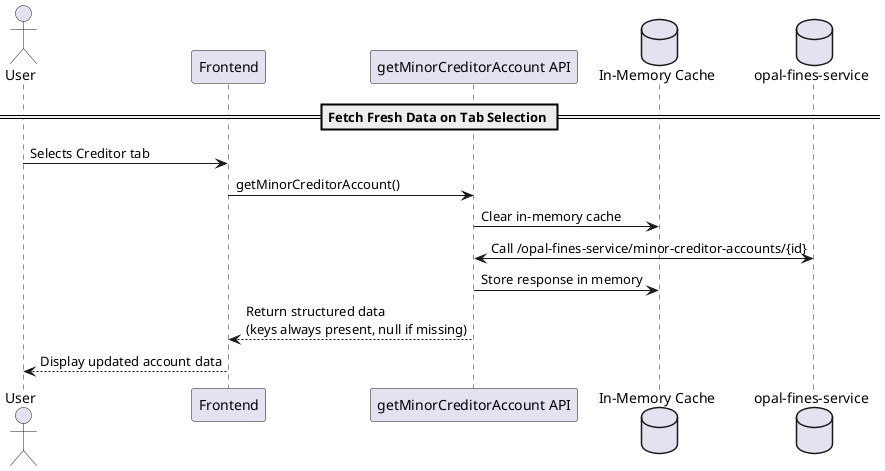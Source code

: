 @startuml
actor User
participant "Frontend" as Frontend
participant "getMinorCreditorAccount API" as API
database "In-Memory Cache" as Cache
database "opal-fines-service" as Backend

== Fetch Fresh Data on Tab Selection ==

User -> Frontend : Selects Creditor tab
Frontend -> API : getMinorCreditorAccount()
API -> Cache : Clear in-memory cache
API <-> Backend : Call /opal-fines-service/minor-creditor-accounts/{id}
API -> Cache : Store response in memory
API --> Frontend : Return structured data\n(keys always present, null if missing)
Frontend --> User : Display updated account data
@enduml